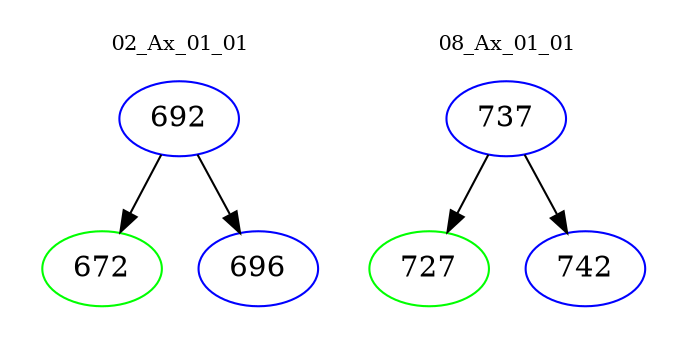 digraph{
subgraph cluster_0 {
color = white
label = "02_Ax_01_01";
fontsize=10;
T0_692 [label="692", color="blue"]
T0_692 -> T0_672 [color="black"]
T0_672 [label="672", color="green"]
T0_692 -> T0_696 [color="black"]
T0_696 [label="696", color="blue"]
}
subgraph cluster_1 {
color = white
label = "08_Ax_01_01";
fontsize=10;
T1_737 [label="737", color="blue"]
T1_737 -> T1_727 [color="black"]
T1_727 [label="727", color="green"]
T1_737 -> T1_742 [color="black"]
T1_742 [label="742", color="blue"]
}
}
